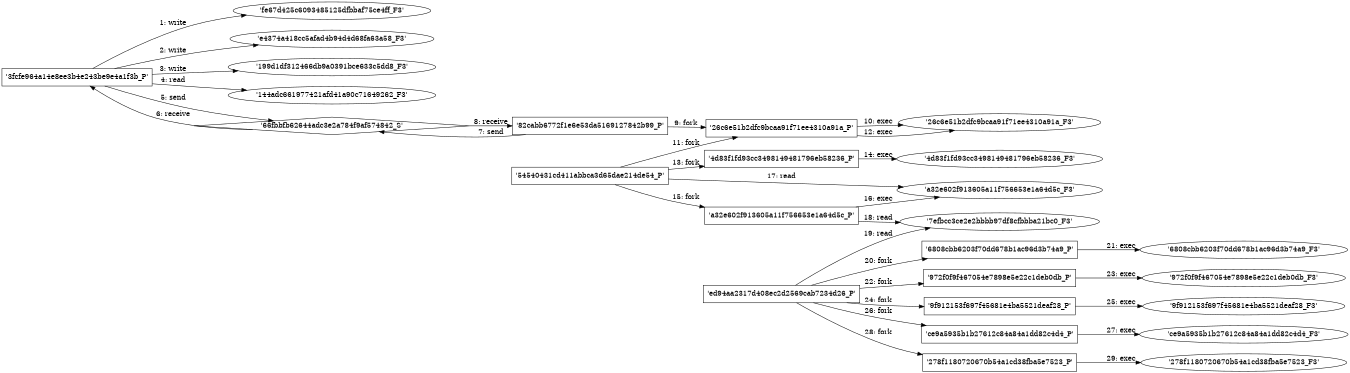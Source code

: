 digraph "D:\Learning\Paper\apt\基于CTI的攻击预警\Dataset\攻击图\ASGfromALLCTI\Down the Rabbit Hole Botnet Analysis for Non-Reverse Engineers.dot" {
rankdir="LR"
size="9"
fixedsize="false"
splines="true"
nodesep=0.3
ranksep=0
fontsize=10
overlap="scalexy"
engine= "neato"
	"'fe67d425c6093485125dfbbaf75ce4ff_F3'" [node_type=file shape=ellipse]
	"'3fcfe964a14e8ee3b4e243be9e4a1f3b_P'" [node_type=Process shape=box]
	"'3fcfe964a14e8ee3b4e243be9e4a1f3b_P'" -> "'fe67d425c6093485125dfbbaf75ce4ff_F3'" [label="1: write"]
	"'e4374a418cc5afad4b94d4d68fa63a58_F3'" [node_type=file shape=ellipse]
	"'3fcfe964a14e8ee3b4e243be9e4a1f3b_P'" [node_type=Process shape=box]
	"'3fcfe964a14e8ee3b4e243be9e4a1f3b_P'" -> "'e4374a418cc5afad4b94d4d68fa63a58_F3'" [label="2: write"]
	"'199d1df312466db9a0391bce633c5dd8_F3'" [node_type=file shape=ellipse]
	"'3fcfe964a14e8ee3b4e243be9e4a1f3b_P'" [node_type=Process shape=box]
	"'3fcfe964a14e8ee3b4e243be9e4a1f3b_P'" -> "'199d1df312466db9a0391bce633c5dd8_F3'" [label="3: write"]
	"'144adc661977421afd41a90c71649262_F3'" [node_type=file shape=ellipse]
	"'3fcfe964a14e8ee3b4e243be9e4a1f3b_P'" [node_type=Process shape=box]
	"'3fcfe964a14e8ee3b4e243be9e4a1f3b_P'" -> "'144adc661977421afd41a90c71649262_F3'" [label="4: read"]
	"'66fbbfb62644adc3e2a784f9af574842_S'" [node_type=Socket shape=diamond]
	"'3fcfe964a14e8ee3b4e243be9e4a1f3b_P'" [node_type=Process shape=box]
	"'3fcfe964a14e8ee3b4e243be9e4a1f3b_P'" -> "'66fbbfb62644adc3e2a784f9af574842_S'" [label="5: send"]
	"'66fbbfb62644adc3e2a784f9af574842_S'" -> "'3fcfe964a14e8ee3b4e243be9e4a1f3b_P'" [label="6: receive"]
	"'66fbbfb62644adc3e2a784f9af574842_S'" [node_type=Socket shape=diamond]
	"'82cabb6772f1e6e53da5169127842b99_P'" [node_type=Process shape=box]
	"'82cabb6772f1e6e53da5169127842b99_P'" -> "'66fbbfb62644adc3e2a784f9af574842_S'" [label="7: send"]
	"'66fbbfb62644adc3e2a784f9af574842_S'" -> "'82cabb6772f1e6e53da5169127842b99_P'" [label="8: receive"]
	"'82cabb6772f1e6e53da5169127842b99_P'" [node_type=Process shape=box]
	"'26c6e51b2dfc9bcaa91f71ee4310a91a_P'" [node_type=Process shape=box]
	"'82cabb6772f1e6e53da5169127842b99_P'" -> "'26c6e51b2dfc9bcaa91f71ee4310a91a_P'" [label="9: fork"]
	"'26c6e51b2dfc9bcaa91f71ee4310a91a_P'" [node_type=Process shape=box]
	"'26c6e51b2dfc9bcaa91f71ee4310a91a_F3'" [node_type=File shape=ellipse]
	"'26c6e51b2dfc9bcaa91f71ee4310a91a_P'" -> "'26c6e51b2dfc9bcaa91f71ee4310a91a_F3'" [label="10: exec"]
	"'54540431cd411abbca3d65dae214de54_P'" [node_type=Process shape=box]
	"'26c6e51b2dfc9bcaa91f71ee4310a91a_P'" [node_type=Process shape=box]
	"'54540431cd411abbca3d65dae214de54_P'" -> "'26c6e51b2dfc9bcaa91f71ee4310a91a_P'" [label="11: fork"]
	"'26c6e51b2dfc9bcaa91f71ee4310a91a_P'" [node_type=Process shape=box]
	"'26c6e51b2dfc9bcaa91f71ee4310a91a_F3'" [node_type=File shape=ellipse]
	"'26c6e51b2dfc9bcaa91f71ee4310a91a_P'" -> "'26c6e51b2dfc9bcaa91f71ee4310a91a_F3'" [label="12: exec"]
	"'54540431cd411abbca3d65dae214de54_P'" [node_type=Process shape=box]
	"'4d83f1fd93cc3498149481796eb58236_P'" [node_type=Process shape=box]
	"'54540431cd411abbca3d65dae214de54_P'" -> "'4d83f1fd93cc3498149481796eb58236_P'" [label="13: fork"]
	"'4d83f1fd93cc3498149481796eb58236_P'" [node_type=Process shape=box]
	"'4d83f1fd93cc3498149481796eb58236_F3'" [node_type=File shape=ellipse]
	"'4d83f1fd93cc3498149481796eb58236_P'" -> "'4d83f1fd93cc3498149481796eb58236_F3'" [label="14: exec"]
	"'54540431cd411abbca3d65dae214de54_P'" [node_type=Process shape=box]
	"'a32e602f913605a11f756653e1a64d5c_P'" [node_type=Process shape=box]
	"'54540431cd411abbca3d65dae214de54_P'" -> "'a32e602f913605a11f756653e1a64d5c_P'" [label="15: fork"]
	"'a32e602f913605a11f756653e1a64d5c_P'" [node_type=Process shape=box]
	"'a32e602f913605a11f756653e1a64d5c_F3'" [node_type=File shape=ellipse]
	"'a32e602f913605a11f756653e1a64d5c_P'" -> "'a32e602f913605a11f756653e1a64d5c_F3'" [label="16: exec"]
	"'a32e602f913605a11f756653e1a64d5c_F3'" [node_type=file shape=ellipse]
	"'54540431cd411abbca3d65dae214de54_P'" [node_type=Process shape=box]
	"'54540431cd411abbca3d65dae214de54_P'" -> "'a32e602f913605a11f756653e1a64d5c_F3'" [label="17: read"]
	"'7efbcc3ce2e2bbbb97df8cfbbba21bc0_F3'" [node_type=file shape=ellipse]
	"'a32e602f913605a11f756653e1a64d5c_P'" [node_type=Process shape=box]
	"'a32e602f913605a11f756653e1a64d5c_P'" -> "'7efbcc3ce2e2bbbb97df8cfbbba21bc0_F3'" [label="18: read"]
	"'7efbcc3ce2e2bbbb97df8cfbbba21bc0_F3'" [node_type=file shape=ellipse]
	"'ed94aa2317d408ec2d2569cab7234d26_P'" [node_type=Process shape=box]
	"'ed94aa2317d408ec2d2569cab7234d26_P'" -> "'7efbcc3ce2e2bbbb97df8cfbbba21bc0_F3'" [label="19: read"]
	"'ed94aa2317d408ec2d2569cab7234d26_P'" [node_type=Process shape=box]
	"'6808cbb6203f70dd678b1ac96d3b74a9_P'" [node_type=Process shape=box]
	"'ed94aa2317d408ec2d2569cab7234d26_P'" -> "'6808cbb6203f70dd678b1ac96d3b74a9_P'" [label="20: fork"]
	"'6808cbb6203f70dd678b1ac96d3b74a9_P'" [node_type=Process shape=box]
	"'6808cbb6203f70dd678b1ac96d3b74a9_F3'" [node_type=File shape=ellipse]
	"'6808cbb6203f70dd678b1ac96d3b74a9_P'" -> "'6808cbb6203f70dd678b1ac96d3b74a9_F3'" [label="21: exec"]
	"'ed94aa2317d408ec2d2569cab7234d26_P'" [node_type=Process shape=box]
	"'972f0f9f467054e7898e5e22c1deb0db_P'" [node_type=Process shape=box]
	"'ed94aa2317d408ec2d2569cab7234d26_P'" -> "'972f0f9f467054e7898e5e22c1deb0db_P'" [label="22: fork"]
	"'972f0f9f467054e7898e5e22c1deb0db_P'" [node_type=Process shape=box]
	"'972f0f9f467054e7898e5e22c1deb0db_F3'" [node_type=File shape=ellipse]
	"'972f0f9f467054e7898e5e22c1deb0db_P'" -> "'972f0f9f467054e7898e5e22c1deb0db_F3'" [label="23: exec"]
	"'ed94aa2317d408ec2d2569cab7234d26_P'" [node_type=Process shape=box]
	"'9f912153f697f45681e4ba5521deaf28_P'" [node_type=Process shape=box]
	"'ed94aa2317d408ec2d2569cab7234d26_P'" -> "'9f912153f697f45681e4ba5521deaf28_P'" [label="24: fork"]
	"'9f912153f697f45681e4ba5521deaf28_P'" [node_type=Process shape=box]
	"'9f912153f697f45681e4ba5521deaf28_F3'" [node_type=File shape=ellipse]
	"'9f912153f697f45681e4ba5521deaf28_P'" -> "'9f912153f697f45681e4ba5521deaf28_F3'" [label="25: exec"]
	"'ed94aa2317d408ec2d2569cab7234d26_P'" [node_type=Process shape=box]
	"'ce9a5935b1b27612c84a84a1dd82c4d4_P'" [node_type=Process shape=box]
	"'ed94aa2317d408ec2d2569cab7234d26_P'" -> "'ce9a5935b1b27612c84a84a1dd82c4d4_P'" [label="26: fork"]
	"'ce9a5935b1b27612c84a84a1dd82c4d4_P'" [node_type=Process shape=box]
	"'ce9a5935b1b27612c84a84a1dd82c4d4_F3'" [node_type=File shape=ellipse]
	"'ce9a5935b1b27612c84a84a1dd82c4d4_P'" -> "'ce9a5935b1b27612c84a84a1dd82c4d4_F3'" [label="27: exec"]
	"'ed94aa2317d408ec2d2569cab7234d26_P'" [node_type=Process shape=box]
	"'278f1180720670b54a1cd38fba5e7523_P'" [node_type=Process shape=box]
	"'ed94aa2317d408ec2d2569cab7234d26_P'" -> "'278f1180720670b54a1cd38fba5e7523_P'" [label="28: fork"]
	"'278f1180720670b54a1cd38fba5e7523_P'" [node_type=Process shape=box]
	"'278f1180720670b54a1cd38fba5e7523_F3'" [node_type=File shape=ellipse]
	"'278f1180720670b54a1cd38fba5e7523_P'" -> "'278f1180720670b54a1cd38fba5e7523_F3'" [label="29: exec"]
}
